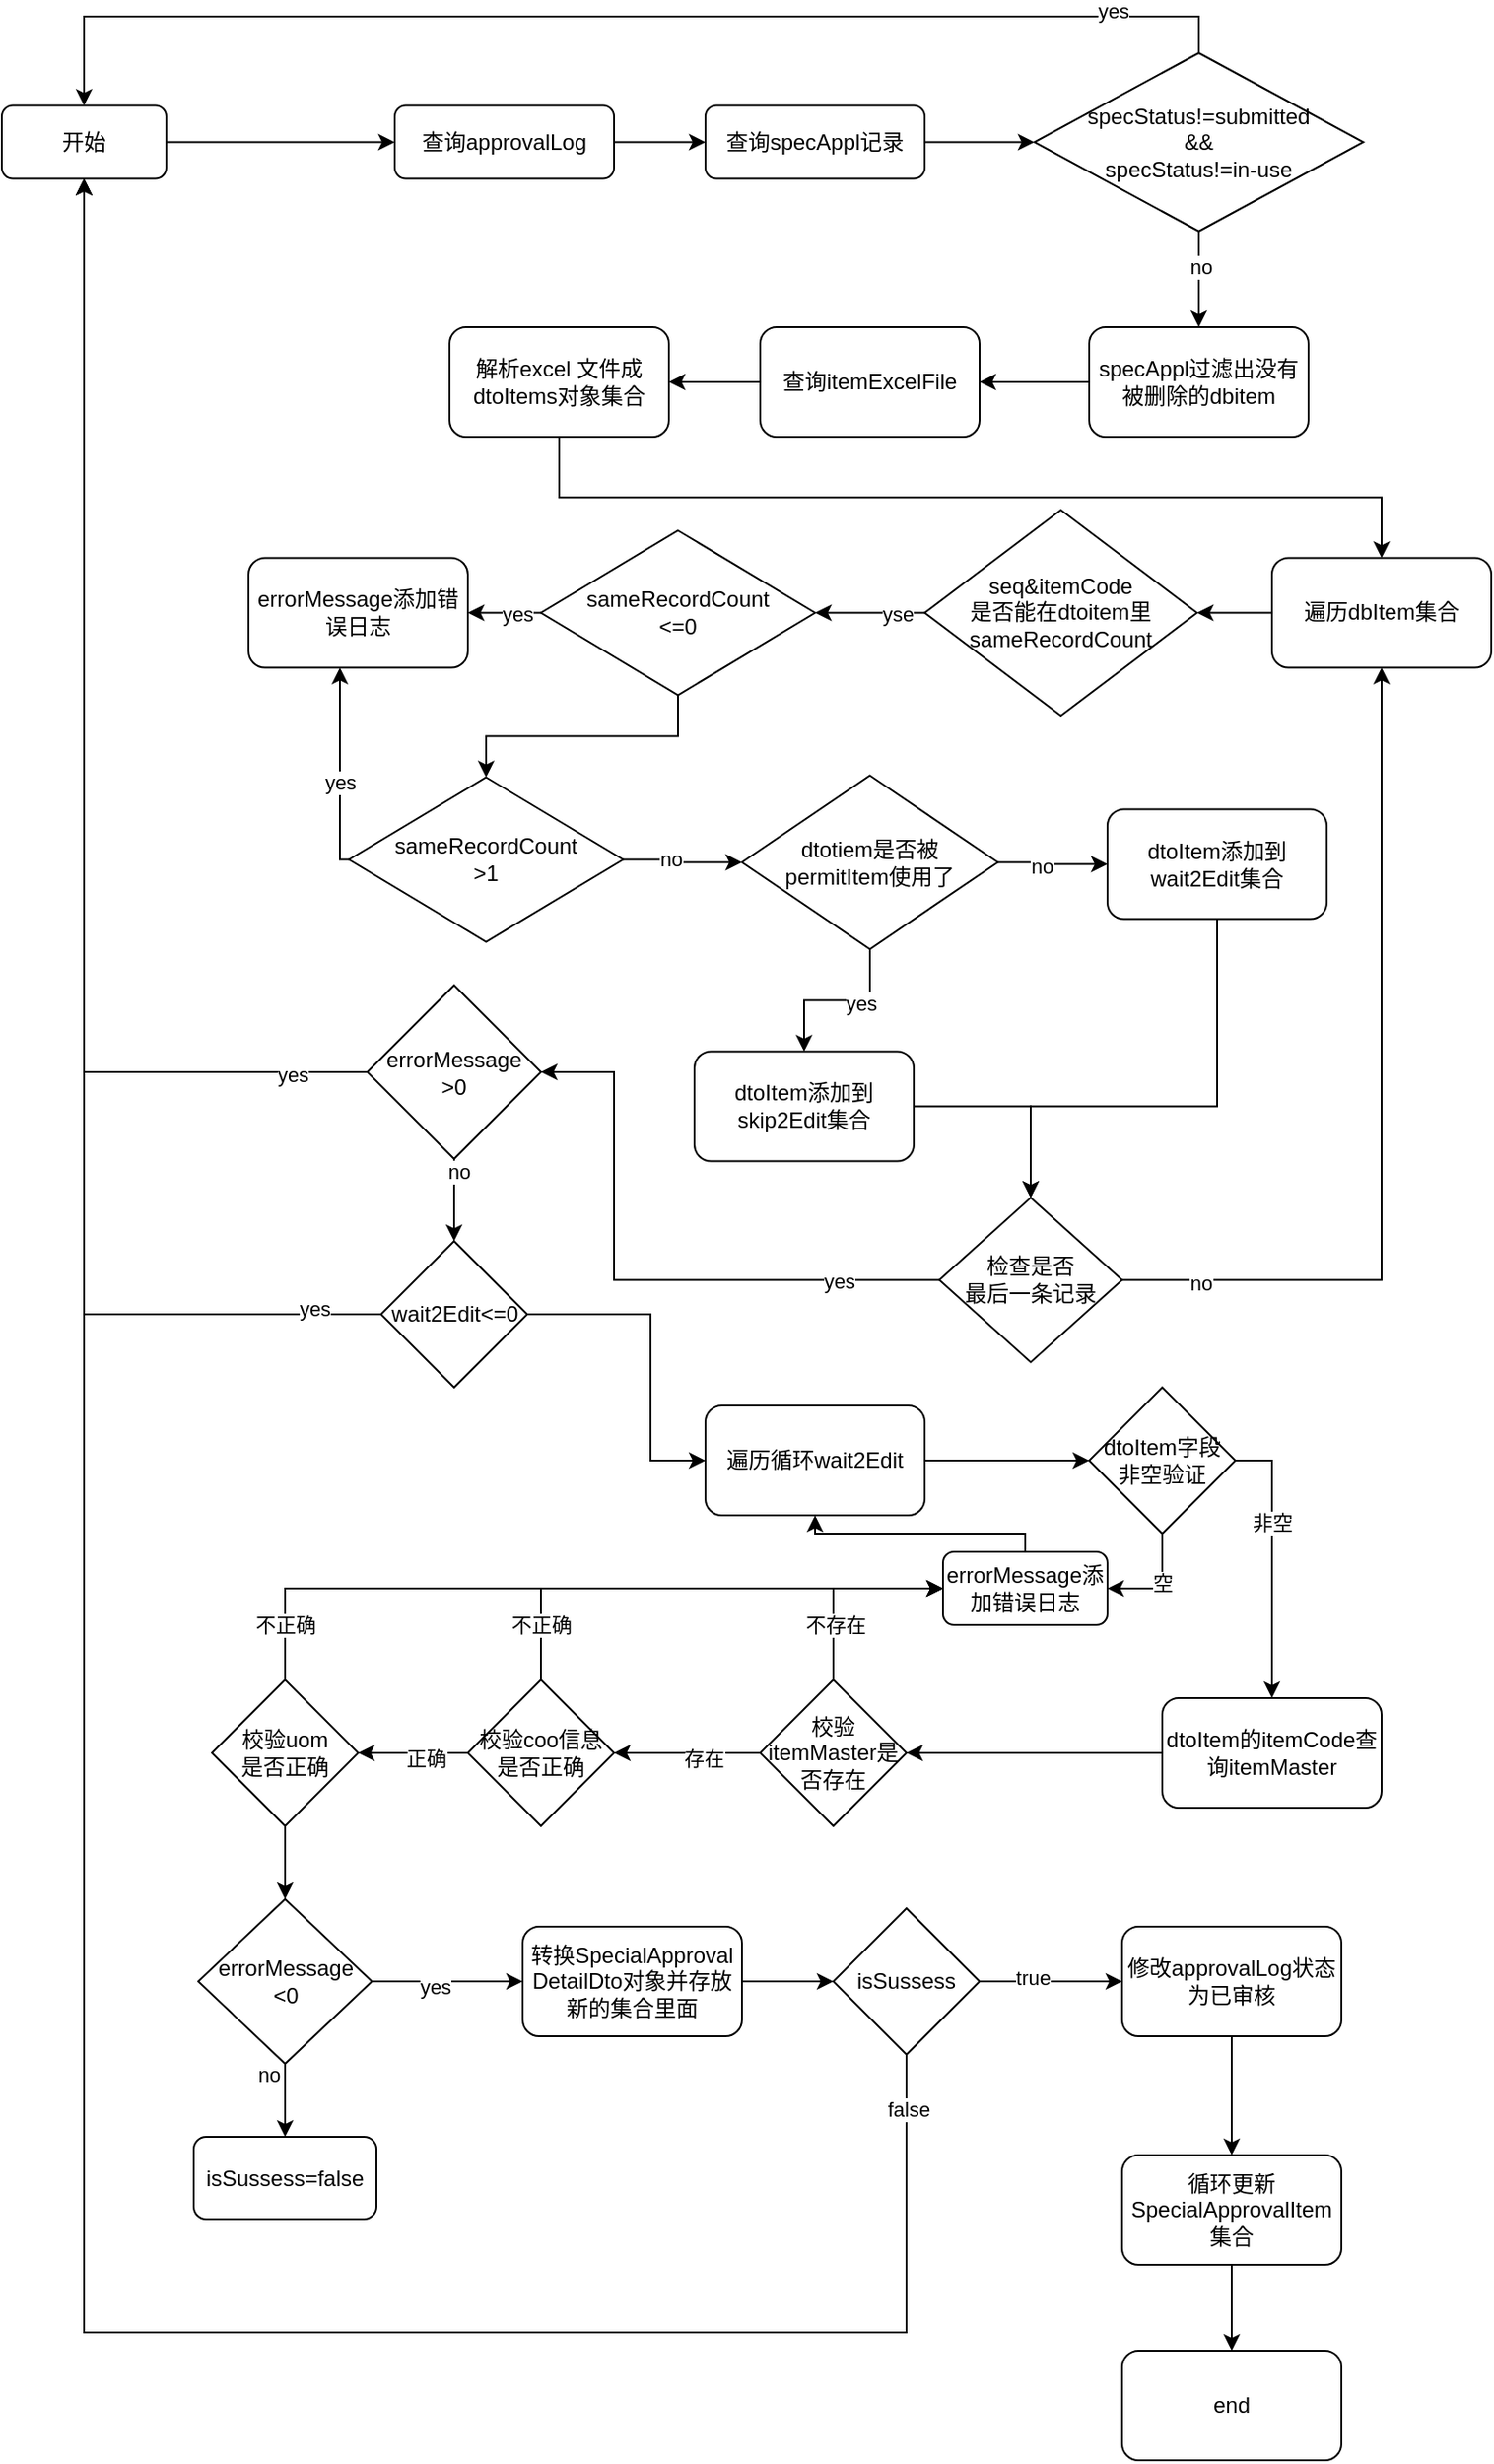 <mxfile version="20.4.0" type="github">
  <diagram id="C5RBs43oDa-KdzZeNtuy" name="Page-1">
    <mxGraphModel dx="1422" dy="780" grid="1" gridSize="10" guides="1" tooltips="1" connect="1" arrows="1" fold="1" page="1" pageScale="1" pageWidth="1169" pageHeight="1654" math="0" shadow="0">
      <root>
        <mxCell id="WIyWlLk6GJQsqaUBKTNV-0" />
        <mxCell id="WIyWlLk6GJQsqaUBKTNV-1" parent="WIyWlLk6GJQsqaUBKTNV-0" />
        <mxCell id="vzfZLmZ9EQ3UH8GfhQlj-4" style="edgeStyle=orthogonalEdgeStyle;rounded=0;orthogonalLoop=1;jettySize=auto;html=1;exitX=1;exitY=0.5;exitDx=0;exitDy=0;entryX=0;entryY=0.5;entryDx=0;entryDy=0;" edge="1" parent="WIyWlLk6GJQsqaUBKTNV-1" source="vzfZLmZ9EQ3UH8GfhQlj-0" target="vzfZLmZ9EQ3UH8GfhQlj-2">
          <mxGeometry relative="1" as="geometry" />
        </mxCell>
        <mxCell id="vzfZLmZ9EQ3UH8GfhQlj-0" value="开始" style="rounded=1;whiteSpace=wrap;html=1;fontSize=12;glass=0;strokeWidth=1;shadow=0;" vertex="1" parent="WIyWlLk6GJQsqaUBKTNV-1">
          <mxGeometry x="140" y="91.75" width="90" height="40" as="geometry" />
        </mxCell>
        <mxCell id="vzfZLmZ9EQ3UH8GfhQlj-1" value="" style="edgeStyle=orthogonalEdgeStyle;rounded=0;orthogonalLoop=1;jettySize=auto;html=1;" edge="1" parent="WIyWlLk6GJQsqaUBKTNV-1" source="vzfZLmZ9EQ3UH8GfhQlj-2" target="vzfZLmZ9EQ3UH8GfhQlj-3">
          <mxGeometry relative="1" as="geometry" />
        </mxCell>
        <mxCell id="vzfZLmZ9EQ3UH8GfhQlj-2" value="查询approvalLog" style="rounded=1;whiteSpace=wrap;html=1;fontSize=12;glass=0;strokeWidth=1;shadow=0;" vertex="1" parent="WIyWlLk6GJQsqaUBKTNV-1">
          <mxGeometry x="355" y="91.75" width="120" height="40" as="geometry" />
        </mxCell>
        <mxCell id="vzfZLmZ9EQ3UH8GfhQlj-6" style="edgeStyle=orthogonalEdgeStyle;rounded=0;orthogonalLoop=1;jettySize=auto;html=1;exitX=1;exitY=0.5;exitDx=0;exitDy=0;entryX=0;entryY=0.5;entryDx=0;entryDy=0;" edge="1" parent="WIyWlLk6GJQsqaUBKTNV-1" source="vzfZLmZ9EQ3UH8GfhQlj-3" target="vzfZLmZ9EQ3UH8GfhQlj-5">
          <mxGeometry relative="1" as="geometry" />
        </mxCell>
        <mxCell id="vzfZLmZ9EQ3UH8GfhQlj-3" value="查询specAppl记录" style="rounded=1;whiteSpace=wrap;html=1;fontSize=12;glass=0;strokeWidth=1;shadow=0;" vertex="1" parent="WIyWlLk6GJQsqaUBKTNV-1">
          <mxGeometry x="525" y="91.75" width="120" height="40" as="geometry" />
        </mxCell>
        <mxCell id="vzfZLmZ9EQ3UH8GfhQlj-7" style="edgeStyle=orthogonalEdgeStyle;rounded=0;orthogonalLoop=1;jettySize=auto;html=1;exitX=0.5;exitY=0;exitDx=0;exitDy=0;entryX=0.5;entryY=0;entryDx=0;entryDy=0;" edge="1" parent="WIyWlLk6GJQsqaUBKTNV-1" source="vzfZLmZ9EQ3UH8GfhQlj-5" target="vzfZLmZ9EQ3UH8GfhQlj-0">
          <mxGeometry relative="1" as="geometry" />
        </mxCell>
        <mxCell id="vzfZLmZ9EQ3UH8GfhQlj-8" value="yes" style="edgeLabel;html=1;align=center;verticalAlign=middle;resizable=0;points=[];" vertex="1" connectable="0" parent="vzfZLmZ9EQ3UH8GfhQlj-7">
          <mxGeometry x="-0.801" y="-3" relative="1" as="geometry">
            <mxPoint as="offset" />
          </mxGeometry>
        </mxCell>
        <mxCell id="vzfZLmZ9EQ3UH8GfhQlj-10" style="edgeStyle=orthogonalEdgeStyle;rounded=0;orthogonalLoop=1;jettySize=auto;html=1;exitX=0.5;exitY=1;exitDx=0;exitDy=0;" edge="1" parent="WIyWlLk6GJQsqaUBKTNV-1" source="vzfZLmZ9EQ3UH8GfhQlj-5" target="vzfZLmZ9EQ3UH8GfhQlj-9">
          <mxGeometry relative="1" as="geometry" />
        </mxCell>
        <mxCell id="vzfZLmZ9EQ3UH8GfhQlj-15" value="no" style="edgeLabel;html=1;align=center;verticalAlign=middle;resizable=0;points=[];" vertex="1" connectable="0" parent="vzfZLmZ9EQ3UH8GfhQlj-10">
          <mxGeometry x="-0.297" y="1" relative="1" as="geometry">
            <mxPoint y="1" as="offset" />
          </mxGeometry>
        </mxCell>
        <mxCell id="vzfZLmZ9EQ3UH8GfhQlj-5" value="&lt;div&gt;specStatus!=submitted&lt;/div&gt;&lt;div&gt;&amp;amp;&amp;amp;&lt;/div&gt;&lt;div&gt;specStatus!=in-use&lt;/div&gt;" style="rhombus;whiteSpace=wrap;html=1;" vertex="1" parent="WIyWlLk6GJQsqaUBKTNV-1">
          <mxGeometry x="705" y="63" width="180" height="97.5" as="geometry" />
        </mxCell>
        <mxCell id="vzfZLmZ9EQ3UH8GfhQlj-12" style="edgeStyle=orthogonalEdgeStyle;rounded=0;orthogonalLoop=1;jettySize=auto;html=1;exitX=0;exitY=0.5;exitDx=0;exitDy=0;entryX=1;entryY=0.5;entryDx=0;entryDy=0;" edge="1" parent="WIyWlLk6GJQsqaUBKTNV-1" source="vzfZLmZ9EQ3UH8GfhQlj-9" target="vzfZLmZ9EQ3UH8GfhQlj-11">
          <mxGeometry relative="1" as="geometry" />
        </mxCell>
        <mxCell id="vzfZLmZ9EQ3UH8GfhQlj-9" value="specAppl过滤出没有被删除的dbitem" style="rounded=1;whiteSpace=wrap;html=1;" vertex="1" parent="WIyWlLk6GJQsqaUBKTNV-1">
          <mxGeometry x="735" y="213" width="120" height="60" as="geometry" />
        </mxCell>
        <mxCell id="vzfZLmZ9EQ3UH8GfhQlj-14" style="edgeStyle=orthogonalEdgeStyle;rounded=0;orthogonalLoop=1;jettySize=auto;html=1;exitX=0;exitY=0.5;exitDx=0;exitDy=0;entryX=1;entryY=0.5;entryDx=0;entryDy=0;" edge="1" parent="WIyWlLk6GJQsqaUBKTNV-1" source="vzfZLmZ9EQ3UH8GfhQlj-11" target="vzfZLmZ9EQ3UH8GfhQlj-13">
          <mxGeometry relative="1" as="geometry" />
        </mxCell>
        <mxCell id="vzfZLmZ9EQ3UH8GfhQlj-11" value="查询itemExcelFile" style="rounded=1;whiteSpace=wrap;html=1;fontSize=12;glass=0;strokeWidth=1;shadow=0;" vertex="1" parent="WIyWlLk6GJQsqaUBKTNV-1">
          <mxGeometry x="555" y="213" width="120" height="60" as="geometry" />
        </mxCell>
        <mxCell id="vzfZLmZ9EQ3UH8GfhQlj-48" style="edgeStyle=orthogonalEdgeStyle;rounded=0;orthogonalLoop=1;jettySize=auto;html=1;exitX=0.5;exitY=1;exitDx=0;exitDy=0;entryX=0.5;entryY=0;entryDx=0;entryDy=0;" edge="1" parent="WIyWlLk6GJQsqaUBKTNV-1" source="vzfZLmZ9EQ3UH8GfhQlj-13" target="vzfZLmZ9EQ3UH8GfhQlj-17">
          <mxGeometry relative="1" as="geometry" />
        </mxCell>
        <mxCell id="vzfZLmZ9EQ3UH8GfhQlj-13" value="解析excel 文件成dtoItems对象集合" style="rounded=1;whiteSpace=wrap;html=1;fontSize=12;glass=0;strokeWidth=1;shadow=0;" vertex="1" parent="WIyWlLk6GJQsqaUBKTNV-1">
          <mxGeometry x="385" y="213" width="120" height="60" as="geometry" />
        </mxCell>
        <mxCell id="vzfZLmZ9EQ3UH8GfhQlj-16" style="edgeStyle=orthogonalEdgeStyle;rounded=0;orthogonalLoop=1;jettySize=auto;html=1;exitX=0;exitY=0.5;exitDx=0;exitDy=0;entryX=1;entryY=0.5;entryDx=0;entryDy=0;" edge="1" parent="WIyWlLk6GJQsqaUBKTNV-1" source="vzfZLmZ9EQ3UH8GfhQlj-17" target="vzfZLmZ9EQ3UH8GfhQlj-46">
          <mxGeometry relative="1" as="geometry">
            <mxPoint x="784" y="369.25" as="targetPoint" />
          </mxGeometry>
        </mxCell>
        <mxCell id="vzfZLmZ9EQ3UH8GfhQlj-17" value="遍历dbItem集合" style="rounded=1;whiteSpace=wrap;html=1;" vertex="1" parent="WIyWlLk6GJQsqaUBKTNV-1">
          <mxGeometry x="835" y="339.25" width="120" height="60" as="geometry" />
        </mxCell>
        <mxCell id="vzfZLmZ9EQ3UH8GfhQlj-18" value="" style="edgeStyle=orthogonalEdgeStyle;rounded=0;orthogonalLoop=1;jettySize=auto;html=1;exitX=0;exitY=0.5;exitDx=0;exitDy=0;" edge="1" parent="WIyWlLk6GJQsqaUBKTNV-1" target="vzfZLmZ9EQ3UH8GfhQlj-23" source="vzfZLmZ9EQ3UH8GfhQlj-46">
          <mxGeometry relative="1" as="geometry">
            <mxPoint x="635.132" y="369.35" as="sourcePoint" />
          </mxGeometry>
        </mxCell>
        <mxCell id="vzfZLmZ9EQ3UH8GfhQlj-19" value="yse" style="edgeLabel;html=1;align=center;verticalAlign=middle;resizable=0;points=[];" vertex="1" connectable="0" parent="vzfZLmZ9EQ3UH8GfhQlj-18">
          <mxGeometry x="-0.697" y="1" relative="1" as="geometry">
            <mxPoint x="-6" y="-1" as="offset" />
          </mxGeometry>
        </mxCell>
        <mxCell id="vzfZLmZ9EQ3UH8GfhQlj-20" value="" style="edgeStyle=orthogonalEdgeStyle;rounded=0;orthogonalLoop=1;jettySize=auto;html=1;" edge="1" parent="WIyWlLk6GJQsqaUBKTNV-1" source="vzfZLmZ9EQ3UH8GfhQlj-23" target="vzfZLmZ9EQ3UH8GfhQlj-24">
          <mxGeometry relative="1" as="geometry" />
        </mxCell>
        <mxCell id="vzfZLmZ9EQ3UH8GfhQlj-21" value="yes" style="edgeLabel;html=1;align=center;verticalAlign=middle;resizable=0;points=[];" vertex="1" connectable="0" parent="vzfZLmZ9EQ3UH8GfhQlj-20">
          <mxGeometry x="-0.68" relative="1" as="geometry">
            <mxPoint x="-7" as="offset" />
          </mxGeometry>
        </mxCell>
        <mxCell id="vzfZLmZ9EQ3UH8GfhQlj-22" style="edgeStyle=orthogonalEdgeStyle;rounded=0;orthogonalLoop=1;jettySize=auto;html=1;exitX=0.5;exitY=1;exitDx=0;exitDy=0;entryX=0.5;entryY=0;entryDx=0;entryDy=0;" edge="1" parent="WIyWlLk6GJQsqaUBKTNV-1" source="vzfZLmZ9EQ3UH8GfhQlj-23" target="vzfZLmZ9EQ3UH8GfhQlj-29">
          <mxGeometry relative="1" as="geometry" />
        </mxCell>
        <mxCell id="vzfZLmZ9EQ3UH8GfhQlj-23" value="&lt;div&gt;sameRecordCount&lt;/div&gt;&amp;lt;=0" style="rhombus;whiteSpace=wrap;html=1;" vertex="1" parent="WIyWlLk6GJQsqaUBKTNV-1">
          <mxGeometry x="435" y="324.25" width="150" height="90" as="geometry" />
        </mxCell>
        <mxCell id="vzfZLmZ9EQ3UH8GfhQlj-24" value="errorMessage添加错误日志" style="rounded=1;whiteSpace=wrap;html=1;" vertex="1" parent="WIyWlLk6GJQsqaUBKTNV-1">
          <mxGeometry x="275" y="339.25" width="120" height="60" as="geometry" />
        </mxCell>
        <mxCell id="vzfZLmZ9EQ3UH8GfhQlj-25" style="edgeStyle=orthogonalEdgeStyle;rounded=0;orthogonalLoop=1;jettySize=auto;html=1;exitX=0;exitY=0.5;exitDx=0;exitDy=0;" edge="1" parent="WIyWlLk6GJQsqaUBKTNV-1" source="vzfZLmZ9EQ3UH8GfhQlj-29" target="vzfZLmZ9EQ3UH8GfhQlj-24">
          <mxGeometry relative="1" as="geometry">
            <Array as="points">
              <mxPoint x="325" y="504.25" />
            </Array>
          </mxGeometry>
        </mxCell>
        <mxCell id="vzfZLmZ9EQ3UH8GfhQlj-26" value="yes" style="edgeLabel;html=1;align=center;verticalAlign=middle;resizable=0;points=[];" vertex="1" connectable="0" parent="vzfZLmZ9EQ3UH8GfhQlj-25">
          <mxGeometry x="-0.553" relative="1" as="geometry">
            <mxPoint y="-23" as="offset" />
          </mxGeometry>
        </mxCell>
        <mxCell id="vzfZLmZ9EQ3UH8GfhQlj-27" value="" style="edgeStyle=orthogonalEdgeStyle;rounded=0;orthogonalLoop=1;jettySize=auto;html=1;entryX=0;entryY=0.5;entryDx=0;entryDy=0;" edge="1" parent="WIyWlLk6GJQsqaUBKTNV-1" source="vzfZLmZ9EQ3UH8GfhQlj-29" target="vzfZLmZ9EQ3UH8GfhQlj-34">
          <mxGeometry relative="1" as="geometry">
            <mxPoint x="605" y="540.5" as="targetPoint" />
          </mxGeometry>
        </mxCell>
        <mxCell id="vzfZLmZ9EQ3UH8GfhQlj-28" value="no" style="edgeLabel;html=1;align=center;verticalAlign=middle;resizable=0;points=[];" vertex="1" connectable="0" parent="vzfZLmZ9EQ3UH8GfhQlj-27">
          <mxGeometry x="-0.233" y="1" relative="1" as="geometry">
            <mxPoint as="offset" />
          </mxGeometry>
        </mxCell>
        <mxCell id="vzfZLmZ9EQ3UH8GfhQlj-29" value="&lt;div&gt;sameRecordCount&lt;/div&gt;&amp;gt;1" style="rhombus;whiteSpace=wrap;html=1;" vertex="1" parent="WIyWlLk6GJQsqaUBKTNV-1">
          <mxGeometry x="330" y="459.25" width="150" height="90" as="geometry" />
        </mxCell>
        <mxCell id="vzfZLmZ9EQ3UH8GfhQlj-30" value="" style="edgeStyle=orthogonalEdgeStyle;rounded=0;orthogonalLoop=1;jettySize=auto;html=1;" edge="1" parent="WIyWlLk6GJQsqaUBKTNV-1" source="vzfZLmZ9EQ3UH8GfhQlj-34" target="vzfZLmZ9EQ3UH8GfhQlj-36">
          <mxGeometry relative="1" as="geometry" />
        </mxCell>
        <mxCell id="vzfZLmZ9EQ3UH8GfhQlj-31" value="yes" style="edgeLabel;html=1;align=center;verticalAlign=middle;resizable=0;points=[];" vertex="1" connectable="0" parent="vzfZLmZ9EQ3UH8GfhQlj-30">
          <mxGeometry x="-0.272" relative="1" as="geometry">
            <mxPoint y="1" as="offset" />
          </mxGeometry>
        </mxCell>
        <mxCell id="vzfZLmZ9EQ3UH8GfhQlj-32" value="" style="edgeStyle=orthogonalEdgeStyle;rounded=0;orthogonalLoop=1;jettySize=auto;html=1;" edge="1" parent="WIyWlLk6GJQsqaUBKTNV-1" source="vzfZLmZ9EQ3UH8GfhQlj-34" target="vzfZLmZ9EQ3UH8GfhQlj-38">
          <mxGeometry relative="1" as="geometry" />
        </mxCell>
        <mxCell id="vzfZLmZ9EQ3UH8GfhQlj-33" value="no" style="edgeLabel;html=1;align=center;verticalAlign=middle;resizable=0;points=[];" vertex="1" connectable="0" parent="vzfZLmZ9EQ3UH8GfhQlj-32">
          <mxGeometry x="-0.218" y="-2" relative="1" as="geometry">
            <mxPoint as="offset" />
          </mxGeometry>
        </mxCell>
        <mxCell id="vzfZLmZ9EQ3UH8GfhQlj-34" value="&lt;div&gt;dtotiem是否被&lt;/div&gt;&lt;div&gt;permitItem使用了&lt;/div&gt;" style="rhombus;whiteSpace=wrap;html=1;" vertex="1" parent="WIyWlLk6GJQsqaUBKTNV-1">
          <mxGeometry x="545" y="458.25" width="140" height="95" as="geometry" />
        </mxCell>
        <mxCell id="vzfZLmZ9EQ3UH8GfhQlj-35" value="" style="edgeStyle=orthogonalEdgeStyle;rounded=0;orthogonalLoop=1;jettySize=auto;html=1;" edge="1" parent="WIyWlLk6GJQsqaUBKTNV-1" source="vzfZLmZ9EQ3UH8GfhQlj-36" target="vzfZLmZ9EQ3UH8GfhQlj-43">
          <mxGeometry relative="1" as="geometry" />
        </mxCell>
        <mxCell id="vzfZLmZ9EQ3UH8GfhQlj-36" value="dtoItem添加到skip2Edit集合" style="rounded=1;whiteSpace=wrap;html=1;" vertex="1" parent="WIyWlLk6GJQsqaUBKTNV-1">
          <mxGeometry x="519" y="609.25" width="120" height="60" as="geometry" />
        </mxCell>
        <mxCell id="vzfZLmZ9EQ3UH8GfhQlj-37" style="edgeStyle=orthogonalEdgeStyle;rounded=0;orthogonalLoop=1;jettySize=auto;html=1;exitX=0.5;exitY=1;exitDx=0;exitDy=0;entryX=0.5;entryY=0;entryDx=0;entryDy=0;" edge="1" parent="WIyWlLk6GJQsqaUBKTNV-1" source="vzfZLmZ9EQ3UH8GfhQlj-38" target="vzfZLmZ9EQ3UH8GfhQlj-43">
          <mxGeometry relative="1" as="geometry">
            <Array as="points">
              <mxPoint x="755" y="639.25" />
              <mxPoint x="725" y="639.25" />
            </Array>
          </mxGeometry>
        </mxCell>
        <mxCell id="vzfZLmZ9EQ3UH8GfhQlj-38" value="dtoItem添加到wait2Edit集合" style="rounded=1;whiteSpace=wrap;html=1;" vertex="1" parent="WIyWlLk6GJQsqaUBKTNV-1">
          <mxGeometry x="745" y="476.75" width="120" height="60" as="geometry" />
        </mxCell>
        <mxCell id="vzfZLmZ9EQ3UH8GfhQlj-39" style="edgeStyle=orthogonalEdgeStyle;rounded=0;orthogonalLoop=1;jettySize=auto;html=1;exitX=1;exitY=0.5;exitDx=0;exitDy=0;entryX=0.5;entryY=1;entryDx=0;entryDy=0;" edge="1" parent="WIyWlLk6GJQsqaUBKTNV-1" source="vzfZLmZ9EQ3UH8GfhQlj-43" target="vzfZLmZ9EQ3UH8GfhQlj-17">
          <mxGeometry relative="1" as="geometry">
            <Array as="points">
              <mxPoint x="895" y="734" />
            </Array>
          </mxGeometry>
        </mxCell>
        <mxCell id="vzfZLmZ9EQ3UH8GfhQlj-40" value="no" style="edgeLabel;html=1;align=center;verticalAlign=middle;resizable=0;points=[];" vertex="1" connectable="0" parent="vzfZLmZ9EQ3UH8GfhQlj-39">
          <mxGeometry x="-0.82" y="-1" relative="1" as="geometry">
            <mxPoint as="offset" />
          </mxGeometry>
        </mxCell>
        <mxCell id="vzfZLmZ9EQ3UH8GfhQlj-41" value="" style="edgeStyle=orthogonalEdgeStyle;rounded=0;orthogonalLoop=1;jettySize=auto;html=1;entryX=1;entryY=0.5;entryDx=0;entryDy=0;" edge="1" parent="WIyWlLk6GJQsqaUBKTNV-1" source="vzfZLmZ9EQ3UH8GfhQlj-43" target="vzfZLmZ9EQ3UH8GfhQlj-45">
          <mxGeometry relative="1" as="geometry">
            <mxPoint x="545" y="734.25" as="targetPoint" />
            <Array as="points">
              <mxPoint x="475" y="734" />
              <mxPoint x="475" y="621" />
            </Array>
          </mxGeometry>
        </mxCell>
        <mxCell id="vzfZLmZ9EQ3UH8GfhQlj-42" value="yes" style="edgeLabel;html=1;align=center;verticalAlign=middle;resizable=0;points=[];" vertex="1" connectable="0" parent="vzfZLmZ9EQ3UH8GfhQlj-41">
          <mxGeometry x="-0.744" relative="1" as="geometry">
            <mxPoint x="-13" as="offset" />
          </mxGeometry>
        </mxCell>
        <mxCell id="vzfZLmZ9EQ3UH8GfhQlj-43" value="&lt;div&gt;检查是否&lt;/div&gt;&lt;div&gt;最后一条记录&lt;br&gt;&lt;/div&gt;" style="rhombus;whiteSpace=wrap;html=1;" vertex="1" parent="WIyWlLk6GJQsqaUBKTNV-1">
          <mxGeometry x="653" y="689.25" width="100" height="90" as="geometry" />
        </mxCell>
        <mxCell id="vzfZLmZ9EQ3UH8GfhQlj-49" style="edgeStyle=orthogonalEdgeStyle;rounded=0;orthogonalLoop=1;jettySize=auto;html=1;exitX=0;exitY=0.5;exitDx=0;exitDy=0;entryX=0.5;entryY=1;entryDx=0;entryDy=0;" edge="1" parent="WIyWlLk6GJQsqaUBKTNV-1" source="vzfZLmZ9EQ3UH8GfhQlj-45" target="vzfZLmZ9EQ3UH8GfhQlj-0">
          <mxGeometry relative="1" as="geometry" />
        </mxCell>
        <mxCell id="vzfZLmZ9EQ3UH8GfhQlj-50" value="yes" style="edgeLabel;html=1;align=center;verticalAlign=middle;resizable=0;points=[];" vertex="1" connectable="0" parent="vzfZLmZ9EQ3UH8GfhQlj-49">
          <mxGeometry x="-0.873" y="1" relative="1" as="geometry">
            <mxPoint as="offset" />
          </mxGeometry>
        </mxCell>
        <mxCell id="vzfZLmZ9EQ3UH8GfhQlj-52" style="edgeStyle=orthogonalEdgeStyle;rounded=0;orthogonalLoop=1;jettySize=auto;html=1;exitX=0.5;exitY=1;exitDx=0;exitDy=0;entryX=0.5;entryY=0;entryDx=0;entryDy=0;" edge="1" parent="WIyWlLk6GJQsqaUBKTNV-1" source="vzfZLmZ9EQ3UH8GfhQlj-45" target="vzfZLmZ9EQ3UH8GfhQlj-51">
          <mxGeometry relative="1" as="geometry" />
        </mxCell>
        <mxCell id="vzfZLmZ9EQ3UH8GfhQlj-54" value="no" style="edgeLabel;html=1;align=center;verticalAlign=middle;resizable=0;points=[];" vertex="1" connectable="0" parent="vzfZLmZ9EQ3UH8GfhQlj-52">
          <mxGeometry x="-0.682" y="2" relative="1" as="geometry">
            <mxPoint as="offset" />
          </mxGeometry>
        </mxCell>
        <mxCell id="vzfZLmZ9EQ3UH8GfhQlj-45" value="&lt;div&gt;errorMessage&lt;/div&gt;&amp;gt;0" style="rhombus;whiteSpace=wrap;html=1;" vertex="1" parent="WIyWlLk6GJQsqaUBKTNV-1">
          <mxGeometry x="340" y="573" width="95" height="95" as="geometry" />
        </mxCell>
        <mxCell id="vzfZLmZ9EQ3UH8GfhQlj-46" value="&lt;div&gt;seq&amp;amp;itemCode&lt;/div&gt;&lt;div&gt;是否能在dtoitem里&lt;/div&gt;&lt;div&gt;sameRecordCount&lt;/div&gt;" style="rhombus;whiteSpace=wrap;html=1;" vertex="1" parent="WIyWlLk6GJQsqaUBKTNV-1">
          <mxGeometry x="645" y="313" width="149" height="112.5" as="geometry" />
        </mxCell>
        <mxCell id="vzfZLmZ9EQ3UH8GfhQlj-53" style="edgeStyle=orthogonalEdgeStyle;rounded=0;orthogonalLoop=1;jettySize=auto;html=1;exitX=0;exitY=0.5;exitDx=0;exitDy=0;entryX=0.5;entryY=1;entryDx=0;entryDy=0;" edge="1" parent="WIyWlLk6GJQsqaUBKTNV-1" source="vzfZLmZ9EQ3UH8GfhQlj-51" target="vzfZLmZ9EQ3UH8GfhQlj-0">
          <mxGeometry relative="1" as="geometry" />
        </mxCell>
        <mxCell id="vzfZLmZ9EQ3UH8GfhQlj-55" value="yes" style="edgeLabel;html=1;align=center;verticalAlign=middle;resizable=0;points=[];" vertex="1" connectable="0" parent="vzfZLmZ9EQ3UH8GfhQlj-53">
          <mxGeometry x="-0.903" y="-3" relative="1" as="geometry">
            <mxPoint x="1" as="offset" />
          </mxGeometry>
        </mxCell>
        <mxCell id="vzfZLmZ9EQ3UH8GfhQlj-51" value="wait2Edit&amp;lt;=0" style="rhombus;whiteSpace=wrap;html=1;" vertex="1" parent="WIyWlLk6GJQsqaUBKTNV-1">
          <mxGeometry x="347.5" y="713" width="80" height="80" as="geometry" />
        </mxCell>
        <mxCell id="vzfZLmZ9EQ3UH8GfhQlj-57" value="" style="edgeStyle=orthogonalEdgeStyle;rounded=0;orthogonalLoop=1;jettySize=auto;html=1;exitX=1;exitY=0.5;exitDx=0;exitDy=0;entryX=0;entryY=0.5;entryDx=0;entryDy=0;" edge="1" parent="WIyWlLk6GJQsqaUBKTNV-1" source="vzfZLmZ9EQ3UH8GfhQlj-51" target="vzfZLmZ9EQ3UH8GfhQlj-60">
          <mxGeometry relative="1" as="geometry">
            <mxPoint x="452.5" y="863" as="sourcePoint" />
            <Array as="points">
              <mxPoint x="495" y="753" />
              <mxPoint x="495" y="833" />
            </Array>
          </mxGeometry>
        </mxCell>
        <mxCell id="vzfZLmZ9EQ3UH8GfhQlj-59" style="edgeStyle=orthogonalEdgeStyle;rounded=0;orthogonalLoop=1;jettySize=auto;html=1;exitX=1;exitY=0.5;exitDx=0;exitDy=0;entryX=0;entryY=0.5;entryDx=0;entryDy=0;" edge="1" parent="WIyWlLk6GJQsqaUBKTNV-1" source="vzfZLmZ9EQ3UH8GfhQlj-60" target="vzfZLmZ9EQ3UH8GfhQlj-67">
          <mxGeometry relative="1" as="geometry">
            <mxPoint x="715" y="833" as="targetPoint" />
          </mxGeometry>
        </mxCell>
        <mxCell id="vzfZLmZ9EQ3UH8GfhQlj-60" value="遍历循环wait2Edit" style="rounded=1;whiteSpace=wrap;html=1;" vertex="1" parent="WIyWlLk6GJQsqaUBKTNV-1">
          <mxGeometry x="525" y="803" width="120" height="60" as="geometry" />
        </mxCell>
        <mxCell id="vzfZLmZ9EQ3UH8GfhQlj-61" value="" style="edgeStyle=orthogonalEdgeStyle;rounded=0;orthogonalLoop=1;jettySize=auto;html=1;exitX=1;exitY=0.5;exitDx=0;exitDy=0;" edge="1" parent="WIyWlLk6GJQsqaUBKTNV-1" source="vzfZLmZ9EQ3UH8GfhQlj-67" target="vzfZLmZ9EQ3UH8GfhQlj-64">
          <mxGeometry relative="1" as="geometry">
            <mxPoint x="775" y="863" as="sourcePoint" />
          </mxGeometry>
        </mxCell>
        <mxCell id="vzfZLmZ9EQ3UH8GfhQlj-62" value="非空" style="edgeLabel;html=1;align=center;verticalAlign=middle;resizable=0;points=[];" vertex="1" connectable="0" parent="vzfZLmZ9EQ3UH8GfhQlj-61">
          <mxGeometry x="-0.277" relative="1" as="geometry">
            <mxPoint as="offset" />
          </mxGeometry>
        </mxCell>
        <mxCell id="vzfZLmZ9EQ3UH8GfhQlj-63" value="" style="edgeStyle=orthogonalEdgeStyle;rounded=0;orthogonalLoop=1;jettySize=auto;html=1;entryX=1;entryY=0.5;entryDx=0;entryDy=0;" edge="1" parent="WIyWlLk6GJQsqaUBKTNV-1" source="vzfZLmZ9EQ3UH8GfhQlj-64" target="vzfZLmZ9EQ3UH8GfhQlj-74">
          <mxGeometry relative="1" as="geometry">
            <mxPoint x="645" y="993" as="targetPoint" />
          </mxGeometry>
        </mxCell>
        <mxCell id="vzfZLmZ9EQ3UH8GfhQlj-64" value="dtoItem的itemCode查询itemMaster" style="rounded=1;whiteSpace=wrap;html=1;" vertex="1" parent="WIyWlLk6GJQsqaUBKTNV-1">
          <mxGeometry x="775" y="963" width="120" height="60" as="geometry" />
        </mxCell>
        <mxCell id="vzfZLmZ9EQ3UH8GfhQlj-65" style="edgeStyle=orthogonalEdgeStyle;rounded=0;orthogonalLoop=1;jettySize=auto;html=1;exitX=0.5;exitY=1;exitDx=0;exitDy=0;entryX=1;entryY=0.5;entryDx=0;entryDy=0;" edge="1" parent="WIyWlLk6GJQsqaUBKTNV-1" source="vzfZLmZ9EQ3UH8GfhQlj-67" target="vzfZLmZ9EQ3UH8GfhQlj-69">
          <mxGeometry relative="1" as="geometry" />
        </mxCell>
        <mxCell id="vzfZLmZ9EQ3UH8GfhQlj-66" value="空" style="edgeLabel;html=1;align=center;verticalAlign=middle;resizable=0;points=[];" vertex="1" connectable="0" parent="vzfZLmZ9EQ3UH8GfhQlj-65">
          <mxGeometry x="-0.1" relative="1" as="geometry">
            <mxPoint as="offset" />
          </mxGeometry>
        </mxCell>
        <mxCell id="vzfZLmZ9EQ3UH8GfhQlj-67" value="&lt;div&gt;dtoItem字段&lt;/div&gt;&lt;div&gt;非空验证&lt;br&gt;&lt;/div&gt;" style="rhombus;whiteSpace=wrap;html=1;" vertex="1" parent="WIyWlLk6GJQsqaUBKTNV-1">
          <mxGeometry x="735" y="793" width="80" height="80" as="geometry" />
        </mxCell>
        <mxCell id="vzfZLmZ9EQ3UH8GfhQlj-68" style="edgeStyle=orthogonalEdgeStyle;rounded=0;orthogonalLoop=1;jettySize=auto;html=1;exitX=0.5;exitY=0;exitDx=0;exitDy=0;entryX=0.5;entryY=1;entryDx=0;entryDy=0;" edge="1" parent="WIyWlLk6GJQsqaUBKTNV-1" source="vzfZLmZ9EQ3UH8GfhQlj-69" target="vzfZLmZ9EQ3UH8GfhQlj-60">
          <mxGeometry relative="1" as="geometry">
            <Array as="points">
              <mxPoint x="700" y="873" />
              <mxPoint x="585" y="873" />
            </Array>
          </mxGeometry>
        </mxCell>
        <mxCell id="vzfZLmZ9EQ3UH8GfhQlj-69" value="errorMessage添加错误日志" style="rounded=1;whiteSpace=wrap;html=1;" vertex="1" parent="WIyWlLk6GJQsqaUBKTNV-1">
          <mxGeometry x="655" y="883" width="90" height="40" as="geometry" />
        </mxCell>
        <mxCell id="vzfZLmZ9EQ3UH8GfhQlj-70" style="edgeStyle=orthogonalEdgeStyle;rounded=0;orthogonalLoop=1;jettySize=auto;html=1;exitX=0.5;exitY=0;exitDx=0;exitDy=0;entryX=0;entryY=0.5;entryDx=0;entryDy=0;" edge="1" parent="WIyWlLk6GJQsqaUBKTNV-1" source="vzfZLmZ9EQ3UH8GfhQlj-74" target="vzfZLmZ9EQ3UH8GfhQlj-69">
          <mxGeometry relative="1" as="geometry" />
        </mxCell>
        <mxCell id="vzfZLmZ9EQ3UH8GfhQlj-71" value="不存在" style="edgeLabel;html=1;align=center;verticalAlign=middle;resizable=0;points=[];" vertex="1" connectable="0" parent="vzfZLmZ9EQ3UH8GfhQlj-70">
          <mxGeometry x="0.044" y="-2" relative="1" as="geometry">
            <mxPoint x="-7" y="18" as="offset" />
          </mxGeometry>
        </mxCell>
        <mxCell id="vzfZLmZ9EQ3UH8GfhQlj-72" value="" style="edgeStyle=orthogonalEdgeStyle;rounded=0;orthogonalLoop=1;jettySize=auto;html=1;" edge="1" parent="WIyWlLk6GJQsqaUBKTNV-1" source="vzfZLmZ9EQ3UH8GfhQlj-74" target="vzfZLmZ9EQ3UH8GfhQlj-79">
          <mxGeometry relative="1" as="geometry" />
        </mxCell>
        <mxCell id="vzfZLmZ9EQ3UH8GfhQlj-73" value="存在" style="edgeLabel;html=1;align=center;verticalAlign=middle;resizable=0;points=[];" vertex="1" connectable="0" parent="vzfZLmZ9EQ3UH8GfhQlj-72">
          <mxGeometry x="-0.225" y="3" relative="1" as="geometry">
            <mxPoint as="offset" />
          </mxGeometry>
        </mxCell>
        <mxCell id="vzfZLmZ9EQ3UH8GfhQlj-74" value="校验itemMaster是否存在" style="rhombus;whiteSpace=wrap;html=1;" vertex="1" parent="WIyWlLk6GJQsqaUBKTNV-1">
          <mxGeometry x="555" y="953" width="80" height="80" as="geometry" />
        </mxCell>
        <mxCell id="vzfZLmZ9EQ3UH8GfhQlj-75" style="edgeStyle=orthogonalEdgeStyle;rounded=0;orthogonalLoop=1;jettySize=auto;html=1;exitX=0.5;exitY=0;exitDx=0;exitDy=0;entryX=0;entryY=0.5;entryDx=0;entryDy=0;" edge="1" parent="WIyWlLk6GJQsqaUBKTNV-1" source="vzfZLmZ9EQ3UH8GfhQlj-79" target="vzfZLmZ9EQ3UH8GfhQlj-69">
          <mxGeometry relative="1" as="geometry">
            <Array as="points">
              <mxPoint x="435" y="903" />
            </Array>
          </mxGeometry>
        </mxCell>
        <mxCell id="vzfZLmZ9EQ3UH8GfhQlj-76" value="不正确" style="edgeLabel;html=1;align=center;verticalAlign=middle;resizable=0;points=[];" vertex="1" connectable="0" parent="vzfZLmZ9EQ3UH8GfhQlj-75">
          <mxGeometry x="-0.711" y="1" relative="1" as="geometry">
            <mxPoint x="1" y="9" as="offset" />
          </mxGeometry>
        </mxCell>
        <mxCell id="vzfZLmZ9EQ3UH8GfhQlj-77" value="" style="edgeStyle=orthogonalEdgeStyle;rounded=0;orthogonalLoop=1;jettySize=auto;html=1;" edge="1" parent="WIyWlLk6GJQsqaUBKTNV-1" source="vzfZLmZ9EQ3UH8GfhQlj-79" target="vzfZLmZ9EQ3UH8GfhQlj-83">
          <mxGeometry relative="1" as="geometry" />
        </mxCell>
        <mxCell id="vzfZLmZ9EQ3UH8GfhQlj-78" value="正确" style="edgeLabel;html=1;align=center;verticalAlign=middle;resizable=0;points=[];" vertex="1" connectable="0" parent="vzfZLmZ9EQ3UH8GfhQlj-77">
          <mxGeometry x="-0.225" y="3" relative="1" as="geometry">
            <mxPoint as="offset" />
          </mxGeometry>
        </mxCell>
        <mxCell id="vzfZLmZ9EQ3UH8GfhQlj-79" value="校验coo信息是否正确" style="rhombus;whiteSpace=wrap;html=1;" vertex="1" parent="WIyWlLk6GJQsqaUBKTNV-1">
          <mxGeometry x="395" y="953" width="80" height="80" as="geometry" />
        </mxCell>
        <mxCell id="vzfZLmZ9EQ3UH8GfhQlj-80" style="edgeStyle=orthogonalEdgeStyle;rounded=0;orthogonalLoop=1;jettySize=auto;html=1;exitX=0.5;exitY=0;exitDx=0;exitDy=0;entryX=0;entryY=0.5;entryDx=0;entryDy=0;" edge="1" parent="WIyWlLk6GJQsqaUBKTNV-1" source="vzfZLmZ9EQ3UH8GfhQlj-83" target="vzfZLmZ9EQ3UH8GfhQlj-69">
          <mxGeometry relative="1" as="geometry" />
        </mxCell>
        <mxCell id="vzfZLmZ9EQ3UH8GfhQlj-81" value="不正确" style="edgeLabel;html=1;align=center;verticalAlign=middle;resizable=0;points=[];" vertex="1" connectable="0" parent="vzfZLmZ9EQ3UH8GfhQlj-80">
          <mxGeometry x="-0.81" y="2" relative="1" as="geometry">
            <mxPoint x="2" y="9" as="offset" />
          </mxGeometry>
        </mxCell>
        <mxCell id="vzfZLmZ9EQ3UH8GfhQlj-82" value="" style="edgeStyle=orthogonalEdgeStyle;rounded=0;orthogonalLoop=1;jettySize=auto;html=1;" edge="1" parent="WIyWlLk6GJQsqaUBKTNV-1" source="vzfZLmZ9EQ3UH8GfhQlj-83" target="vzfZLmZ9EQ3UH8GfhQlj-88">
          <mxGeometry relative="1" as="geometry" />
        </mxCell>
        <mxCell id="vzfZLmZ9EQ3UH8GfhQlj-83" value="&lt;div&gt;校验uom&lt;/div&gt;&lt;div&gt;是否正确&lt;br&gt;&lt;/div&gt;" style="rhombus;whiteSpace=wrap;html=1;" vertex="1" parent="WIyWlLk6GJQsqaUBKTNV-1">
          <mxGeometry x="255" y="953" width="80" height="80" as="geometry" />
        </mxCell>
        <mxCell id="vzfZLmZ9EQ3UH8GfhQlj-84" value="" style="edgeStyle=orthogonalEdgeStyle;rounded=0;orthogonalLoop=1;jettySize=auto;html=1;" edge="1" parent="WIyWlLk6GJQsqaUBKTNV-1" source="vzfZLmZ9EQ3UH8GfhQlj-88" target="vzfZLmZ9EQ3UH8GfhQlj-90">
          <mxGeometry relative="1" as="geometry" />
        </mxCell>
        <mxCell id="vzfZLmZ9EQ3UH8GfhQlj-85" value="yes" style="edgeLabel;html=1;align=center;verticalAlign=middle;resizable=0;points=[];" vertex="1" connectable="0" parent="vzfZLmZ9EQ3UH8GfhQlj-84">
          <mxGeometry x="-0.192" y="-3" relative="1" as="geometry">
            <mxPoint x="1" as="offset" />
          </mxGeometry>
        </mxCell>
        <mxCell id="vzfZLmZ9EQ3UH8GfhQlj-86" value="" style="edgeStyle=orthogonalEdgeStyle;rounded=0;orthogonalLoop=1;jettySize=auto;html=1;" edge="1" parent="WIyWlLk6GJQsqaUBKTNV-1" source="vzfZLmZ9EQ3UH8GfhQlj-88" target="vzfZLmZ9EQ3UH8GfhQlj-91">
          <mxGeometry relative="1" as="geometry" />
        </mxCell>
        <mxCell id="vzfZLmZ9EQ3UH8GfhQlj-87" value="no" style="edgeLabel;html=1;align=center;verticalAlign=middle;resizable=0;points=[];" vertex="1" connectable="0" parent="vzfZLmZ9EQ3UH8GfhQlj-86">
          <mxGeometry x="-0.71" relative="1" as="geometry">
            <mxPoint x="-9" as="offset" />
          </mxGeometry>
        </mxCell>
        <mxCell id="vzfZLmZ9EQ3UH8GfhQlj-88" value="&lt;div&gt;errorMessage&lt;/div&gt;&lt;div&gt;&amp;lt;0&lt;br&gt;&lt;/div&gt;" style="rhombus;whiteSpace=wrap;html=1;" vertex="1" parent="WIyWlLk6GJQsqaUBKTNV-1">
          <mxGeometry x="247.5" y="1073" width="95" height="90" as="geometry" />
        </mxCell>
        <mxCell id="vzfZLmZ9EQ3UH8GfhQlj-89" style="edgeStyle=orthogonalEdgeStyle;rounded=0;orthogonalLoop=1;jettySize=auto;html=1;exitX=1;exitY=0.5;exitDx=0;exitDy=0;entryX=0;entryY=0.5;entryDx=0;entryDy=0;" edge="1" parent="WIyWlLk6GJQsqaUBKTNV-1" source="vzfZLmZ9EQ3UH8GfhQlj-90" target="vzfZLmZ9EQ3UH8GfhQlj-94">
          <mxGeometry relative="1" as="geometry" />
        </mxCell>
        <mxCell id="vzfZLmZ9EQ3UH8GfhQlj-90" value="&lt;div&gt;转换SpecialApproval&lt;/div&gt;&lt;div&gt;DetailDto对象并存放新的集合里面&lt;/div&gt;" style="rounded=1;whiteSpace=wrap;html=1;" vertex="1" parent="WIyWlLk6GJQsqaUBKTNV-1">
          <mxGeometry x="425" y="1088" width="120" height="60" as="geometry" />
        </mxCell>
        <mxCell id="vzfZLmZ9EQ3UH8GfhQlj-91" value="isSussess=false" style="rounded=1;whiteSpace=wrap;html=1;" vertex="1" parent="WIyWlLk6GJQsqaUBKTNV-1">
          <mxGeometry x="245" y="1203" width="100" height="45" as="geometry" />
        </mxCell>
        <mxCell id="vzfZLmZ9EQ3UH8GfhQlj-93" value="" style="edgeStyle=orthogonalEdgeStyle;rounded=0;orthogonalLoop=1;jettySize=auto;html=1;entryX=0;entryY=0.5;entryDx=0;entryDy=0;" edge="1" parent="WIyWlLk6GJQsqaUBKTNV-1" source="vzfZLmZ9EQ3UH8GfhQlj-94" target="vzfZLmZ9EQ3UH8GfhQlj-96">
          <mxGeometry relative="1" as="geometry">
            <mxPoint x="735" y="1118" as="targetPoint" />
          </mxGeometry>
        </mxCell>
        <mxCell id="vzfZLmZ9EQ3UH8GfhQlj-101" value="true" style="edgeLabel;html=1;align=center;verticalAlign=middle;resizable=0;points=[];" vertex="1" connectable="0" parent="vzfZLmZ9EQ3UH8GfhQlj-93">
          <mxGeometry x="-0.274" y="2" relative="1" as="geometry">
            <mxPoint as="offset" />
          </mxGeometry>
        </mxCell>
        <mxCell id="vzfZLmZ9EQ3UH8GfhQlj-98" style="edgeStyle=orthogonalEdgeStyle;rounded=0;orthogonalLoop=1;jettySize=auto;html=1;exitX=0.5;exitY=1;exitDx=0;exitDy=0;entryX=0.5;entryY=1;entryDx=0;entryDy=0;" edge="1" parent="WIyWlLk6GJQsqaUBKTNV-1" source="vzfZLmZ9EQ3UH8GfhQlj-94" target="vzfZLmZ9EQ3UH8GfhQlj-0">
          <mxGeometry relative="1" as="geometry">
            <Array as="points">
              <mxPoint x="635" y="1310" />
              <mxPoint x="185" y="1310" />
            </Array>
          </mxGeometry>
        </mxCell>
        <mxCell id="vzfZLmZ9EQ3UH8GfhQlj-99" value="false" style="edgeLabel;html=1;align=center;verticalAlign=middle;resizable=0;points=[];" vertex="1" connectable="0" parent="vzfZLmZ9EQ3UH8GfhQlj-98">
          <mxGeometry x="-0.967" y="1" relative="1" as="geometry">
            <mxPoint as="offset" />
          </mxGeometry>
        </mxCell>
        <mxCell id="vzfZLmZ9EQ3UH8GfhQlj-94" value="isSussess" style="rhombus;whiteSpace=wrap;html=1;" vertex="1" parent="WIyWlLk6GJQsqaUBKTNV-1">
          <mxGeometry x="595" y="1078" width="80" height="80" as="geometry" />
        </mxCell>
        <mxCell id="vzfZLmZ9EQ3UH8GfhQlj-95" value="" style="edgeStyle=orthogonalEdgeStyle;rounded=0;orthogonalLoop=1;jettySize=auto;html=1;" edge="1" parent="WIyWlLk6GJQsqaUBKTNV-1" source="vzfZLmZ9EQ3UH8GfhQlj-96" target="vzfZLmZ9EQ3UH8GfhQlj-97">
          <mxGeometry relative="1" as="geometry" />
        </mxCell>
        <mxCell id="vzfZLmZ9EQ3UH8GfhQlj-96" value="修改approvalLog状态为已审核" style="rounded=1;whiteSpace=wrap;html=1;" vertex="1" parent="WIyWlLk6GJQsqaUBKTNV-1">
          <mxGeometry x="753" y="1088" width="120" height="60" as="geometry" />
        </mxCell>
        <mxCell id="vzfZLmZ9EQ3UH8GfhQlj-103" value="" style="edgeStyle=orthogonalEdgeStyle;rounded=0;orthogonalLoop=1;jettySize=auto;html=1;" edge="1" parent="WIyWlLk6GJQsqaUBKTNV-1" source="vzfZLmZ9EQ3UH8GfhQlj-97" target="vzfZLmZ9EQ3UH8GfhQlj-102">
          <mxGeometry relative="1" as="geometry" />
        </mxCell>
        <mxCell id="vzfZLmZ9EQ3UH8GfhQlj-97" value="&lt;div&gt;循环更新SpecialApprovalItem集合&lt;/div&gt;" style="rounded=1;whiteSpace=wrap;html=1;" vertex="1" parent="WIyWlLk6GJQsqaUBKTNV-1">
          <mxGeometry x="753" y="1213" width="120" height="60" as="geometry" />
        </mxCell>
        <mxCell id="vzfZLmZ9EQ3UH8GfhQlj-102" value="end" style="rounded=1;whiteSpace=wrap;html=1;" vertex="1" parent="WIyWlLk6GJQsqaUBKTNV-1">
          <mxGeometry x="753" y="1320" width="120" height="60" as="geometry" />
        </mxCell>
      </root>
    </mxGraphModel>
  </diagram>
</mxfile>

